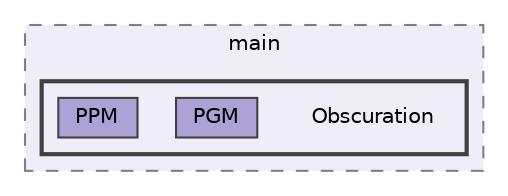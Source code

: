 digraph "C:/Users/Katia/Documents/GitHub/code_base_obscuration/main/Obscuration"
{
 // LATEX_PDF_SIZE
  bgcolor="transparent";
  edge [fontname=Helvetica,fontsize=10,labelfontname=Helvetica,labelfontsize=10];
  node [fontname=Helvetica,fontsize=10,shape=box,height=0.2,width=0.4];
  compound=true
  subgraph clusterdir_0f7f09fd51f68cd34cce9da22157ca23 {
    graph [ bgcolor="#efedf7", pencolor="grey50", label="main", fontname=Helvetica,fontsize=10 style="filled,dashed", URL="dir_0f7f09fd51f68cd34cce9da22157ca23.html",tooltip=""]
  subgraph clusterdir_52ee2d411642ed27a32dc8ed1eb79840 {
    graph [ bgcolor="#efedf7", pencolor="grey25", label="", fontname=Helvetica,fontsize=10 style="filled,bold", URL="dir_52ee2d411642ed27a32dc8ed1eb79840.html",tooltip=""]
    dir_52ee2d411642ed27a32dc8ed1eb79840 [shape=plaintext, label="Obscuration"];
  dir_c1ece0ae01f3aa1b43a0703a4a4e401d [label="PGM", fillcolor="#ada2d6", color="grey25", style="filled", URL="dir_c1ece0ae01f3aa1b43a0703a4a4e401d.html",tooltip=""];
  dir_8413486b48387c400e1e749373b10b2e [label="PPM", fillcolor="#ada2d6", color="grey25", style="filled", URL="dir_8413486b48387c400e1e749373b10b2e.html",tooltip=""];
  }
  }
}
